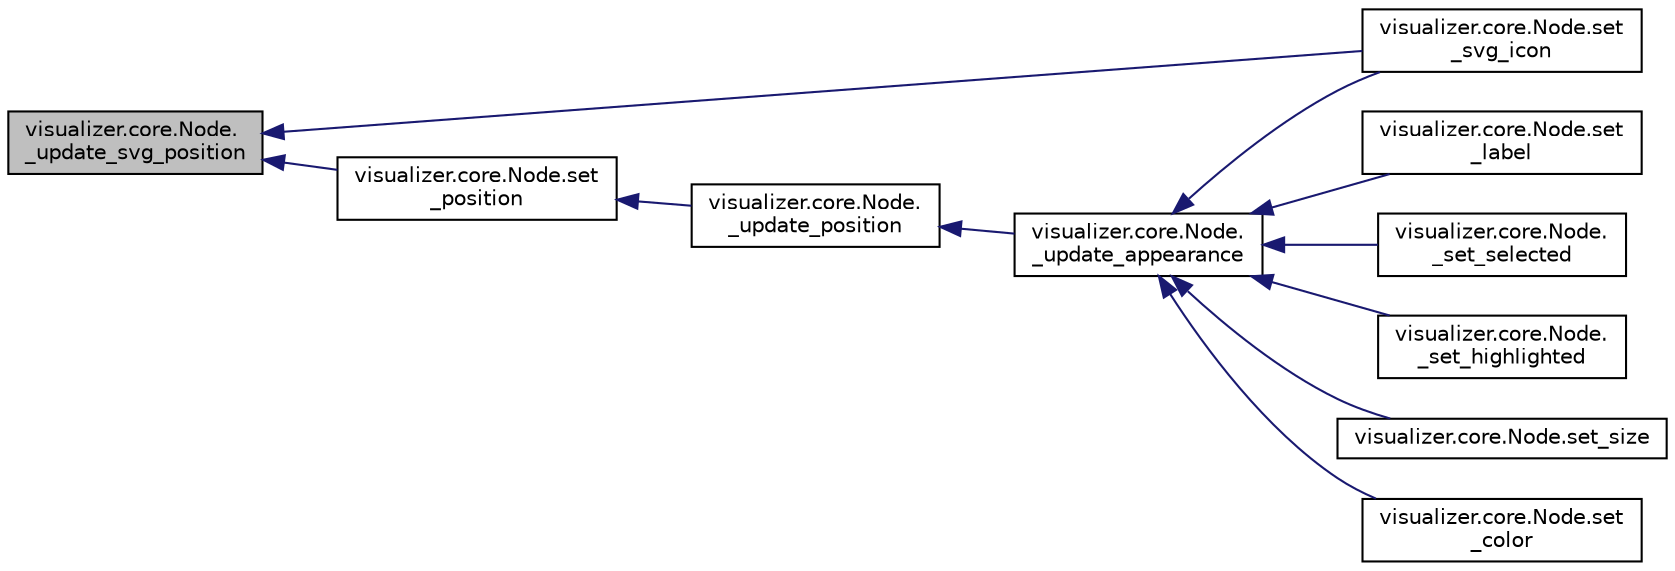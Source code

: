digraph "visualizer.core.Node._update_svg_position"
{
  edge [fontname="Helvetica",fontsize="10",labelfontname="Helvetica",labelfontsize="10"];
  node [fontname="Helvetica",fontsize="10",shape=record];
  rankdir="LR";
  Node1 [label="visualizer.core.Node.\l_update_svg_position",height=0.2,width=0.4,color="black", fillcolor="grey75", style="filled", fontcolor="black"];
  Node1 -> Node2 [dir="back",color="midnightblue",fontsize="10",style="solid"];
  Node2 [label="visualizer.core.Node.set\l_svg_icon",height=0.2,width=0.4,color="black", fillcolor="white", style="filled",URL="$d3/d81/classvisualizer_1_1core_1_1Node.html#a308c7317a292873bfeb648b1ca1a839e",tooltip="Set a background SVG icon for the node. "];
  Node1 -> Node3 [dir="back",color="midnightblue",fontsize="10",style="solid"];
  Node3 [label="visualizer.core.Node.set\l_position",height=0.2,width=0.4,color="black", fillcolor="white", style="filled",URL="$d3/d81/classvisualizer_1_1core_1_1Node.html#ad5ef274a1963d3c93b6ec75515efd8ae",tooltip="Set position function. "];
  Node3 -> Node4 [dir="back",color="midnightblue",fontsize="10",style="solid"];
  Node4 [label="visualizer.core.Node.\l_update_position",height=0.2,width=0.4,color="black", fillcolor="white", style="filled",URL="$d3/d81/classvisualizer_1_1core_1_1Node.html#ac783a9a6e8c4799d2b38cf5cc5ce71f3",tooltip="Update position function. "];
  Node4 -> Node5 [dir="back",color="midnightblue",fontsize="10",style="solid"];
  Node5 [label="visualizer.core.Node.\l_update_appearance",height=0.2,width=0.4,color="black", fillcolor="white", style="filled",URL="$d3/d81/classvisualizer_1_1core_1_1Node.html#ae5b37840dd64cdf83640f3e4e0ac7f09",tooltip="Update the node aspect to reflect the selected/highlighted state. "];
  Node5 -> Node2 [dir="back",color="midnightblue",fontsize="10",style="solid"];
  Node5 -> Node6 [dir="back",color="midnightblue",fontsize="10",style="solid"];
  Node6 [label="visualizer.core.Node.set\l_label",height=0.2,width=0.4,color="black", fillcolor="white", style="filled",URL="$d3/d81/classvisualizer_1_1core_1_1Node.html#a2af5df5a7ac732941d9f4091fbec2e2e",tooltip="Set a label for the node. "];
  Node5 -> Node7 [dir="back",color="midnightblue",fontsize="10",style="solid"];
  Node7 [label="visualizer.core.Node.\l_set_selected",height=0.2,width=0.4,color="black", fillcolor="white", style="filled",URL="$d3/d81/classvisualizer_1_1core_1_1Node.html#a3ceba64906269d901c47af74a60f06a0",tooltip="Set selected function. "];
  Node5 -> Node8 [dir="back",color="midnightblue",fontsize="10",style="solid"];
  Node8 [label="visualizer.core.Node.\l_set_highlighted",height=0.2,width=0.4,color="black", fillcolor="white", style="filled",URL="$d3/d81/classvisualizer_1_1core_1_1Node.html#ae5beb3fb1baf0a82aac7d97095be2e03",tooltip="Set highlighted function. "];
  Node5 -> Node9 [dir="back",color="midnightblue",fontsize="10",style="solid"];
  Node9 [label="visualizer.core.Node.set_size",height=0.2,width=0.4,color="black", fillcolor="white", style="filled",URL="$d3/d81/classvisualizer_1_1core_1_1Node.html#ae3c935cc239df56943eb4a731511500c",tooltip="Set size function. "];
  Node5 -> Node10 [dir="back",color="midnightblue",fontsize="10",style="solid"];
  Node10 [label="visualizer.core.Node.set\l_color",height=0.2,width=0.4,color="black", fillcolor="white", style="filled",URL="$d3/d81/classvisualizer_1_1core_1_1Node.html#aa50f8c1b99b627e1509fe273af6096ca",tooltip="Set color function. "];
}
